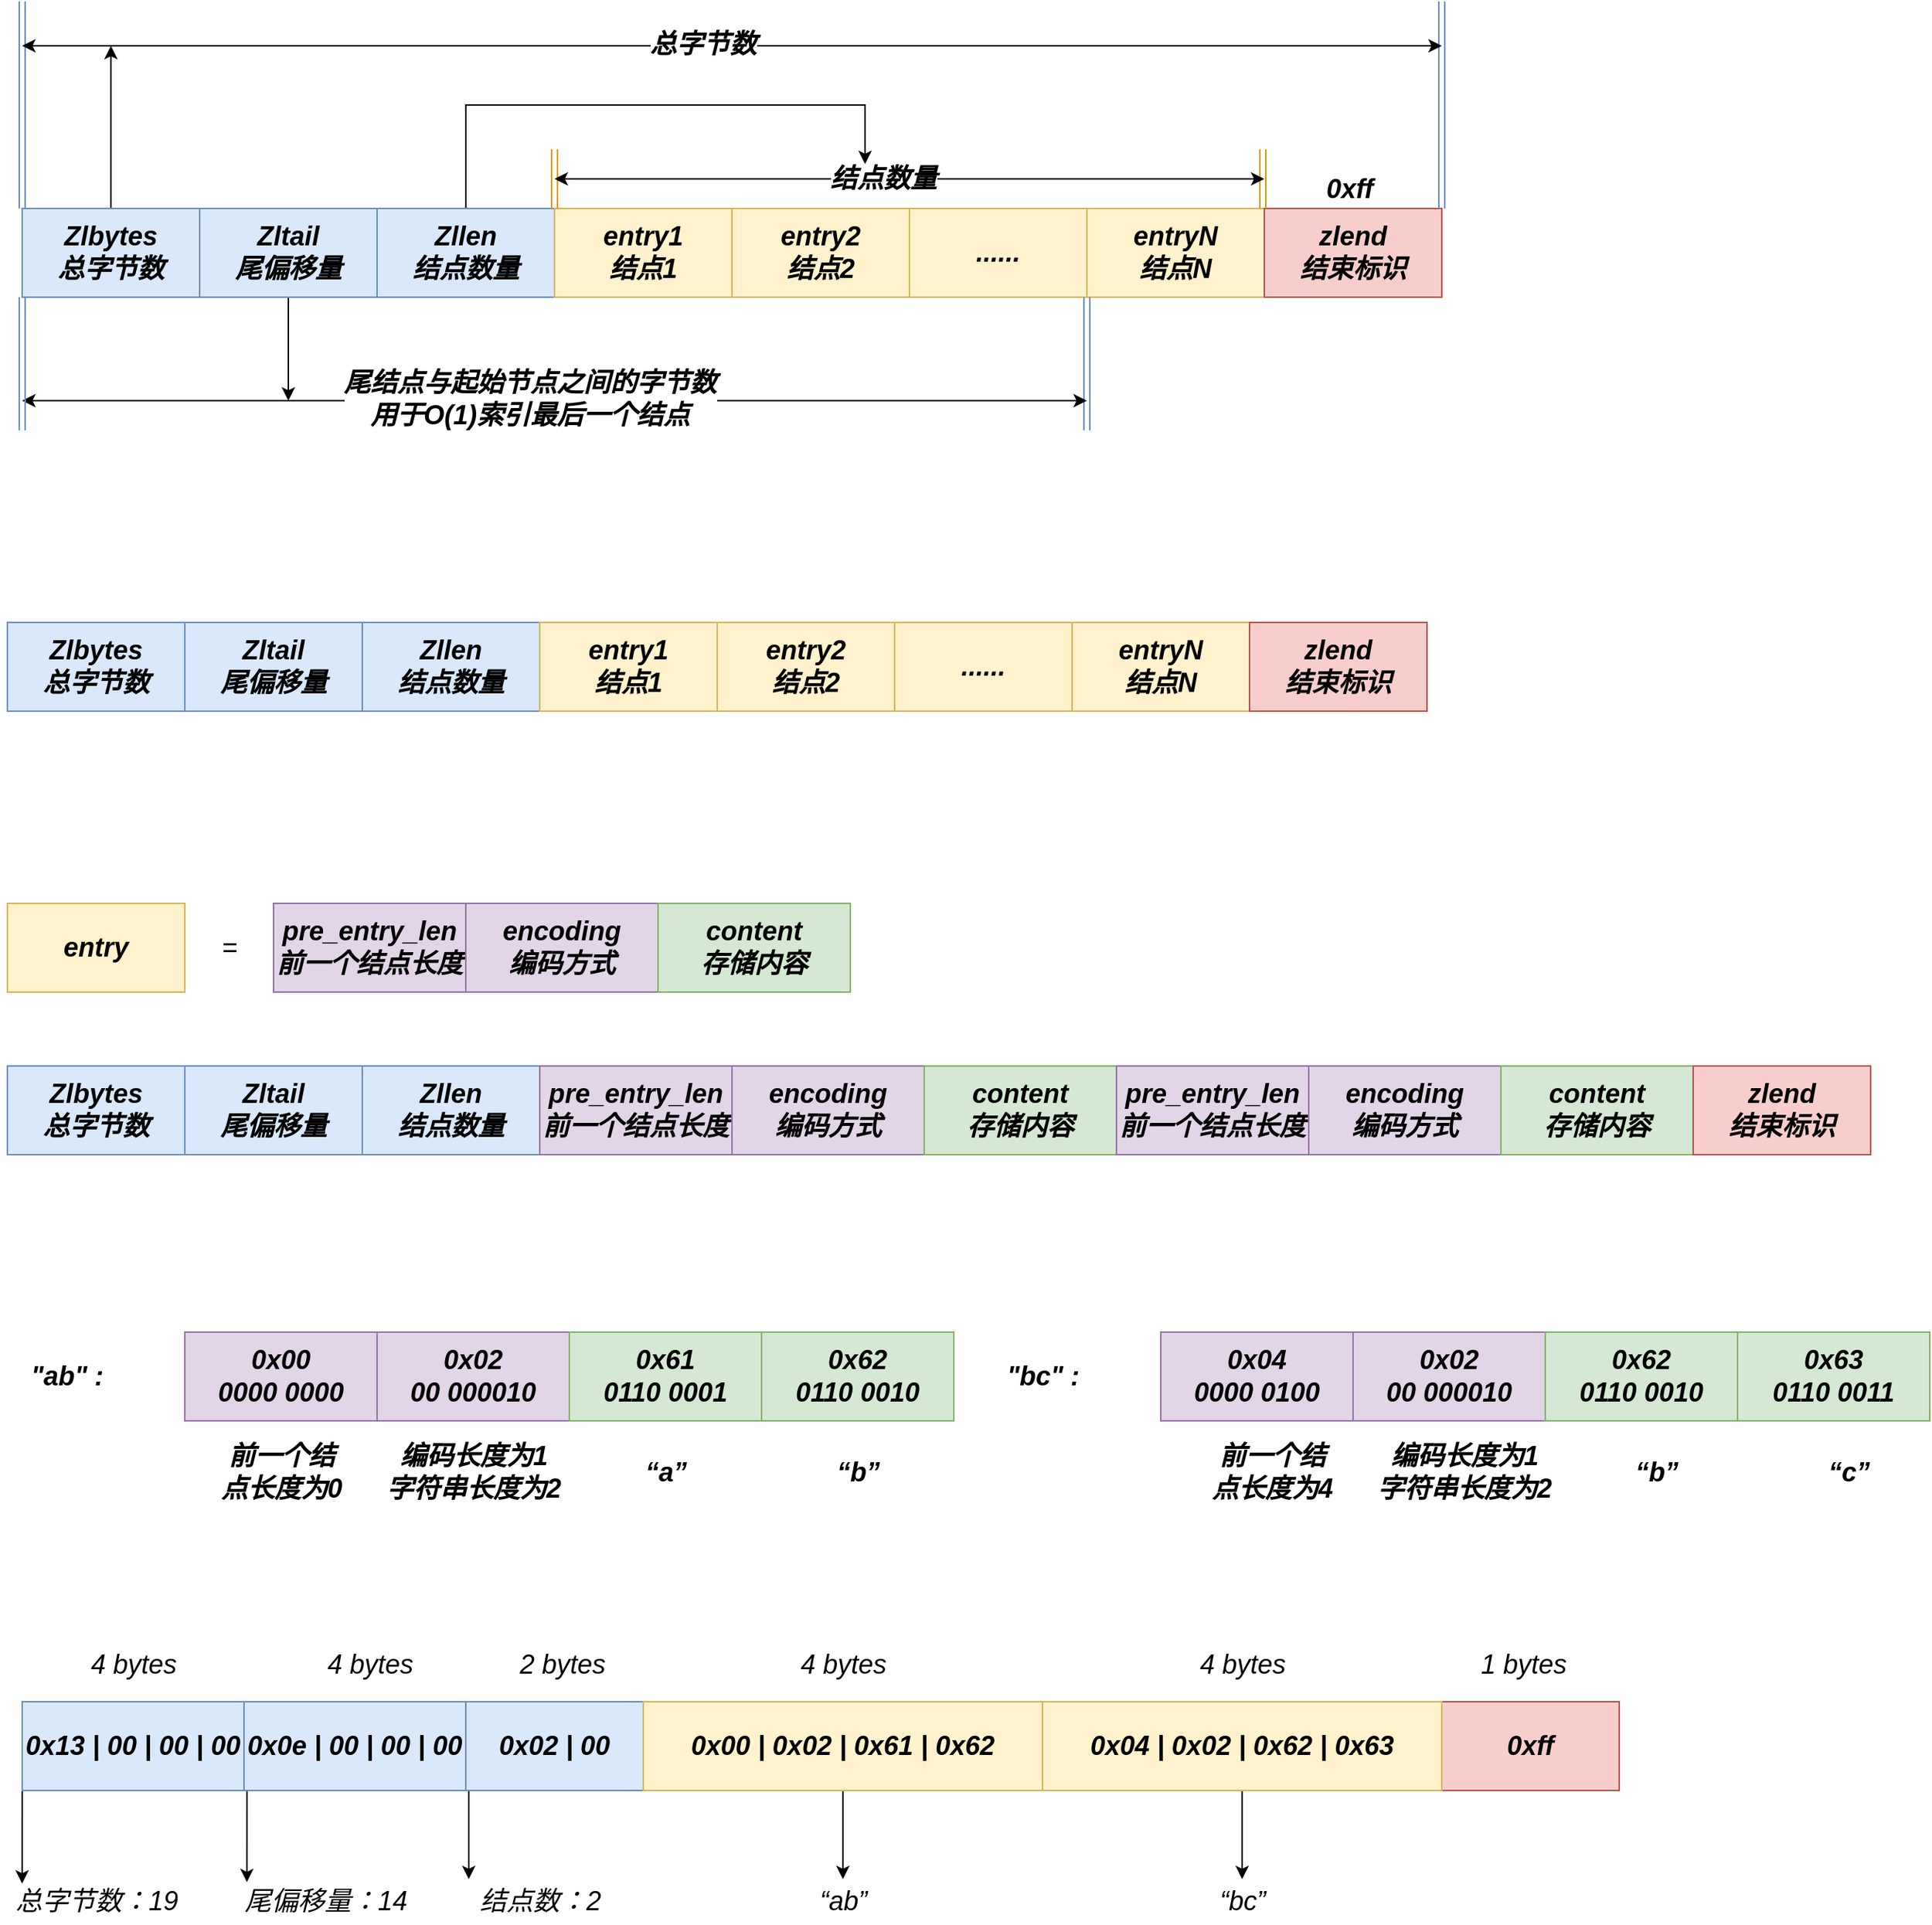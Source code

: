 <mxfile version="20.0.1" type="github">
  <diagram id="veXu0EyfwMcHBt0nUoMI" name="Page-1">
    <mxGraphModel dx="1422" dy="839" grid="1" gridSize="10" guides="1" tooltips="1" connect="1" arrows="1" fold="1" page="1" pageScale="1" pageWidth="2339" pageHeight="3300" math="0" shadow="0">
      <root>
        <mxCell id="0" />
        <mxCell id="1" parent="0" />
        <mxCell id="dEzR0BeDHIfb-6gH03Ru-17" style="edgeStyle=orthogonalEdgeStyle;rounded=0;orthogonalLoop=1;jettySize=auto;html=1;fontSize=18;" edge="1" parent="1" source="dEzR0BeDHIfb-6gH03Ru-1">
          <mxGeometry relative="1" as="geometry">
            <mxPoint x="310" y="470" as="targetPoint" />
          </mxGeometry>
        </mxCell>
        <mxCell id="dEzR0BeDHIfb-6gH03Ru-1" value="&lt;b&gt;&lt;i&gt;&lt;font style=&quot;font-size: 18px;&quot;&gt;Zlbytes&lt;br&gt;总字节数&lt;br&gt;&lt;/font&gt;&lt;/i&gt;&lt;/b&gt;" style="rounded=0;whiteSpace=wrap;html=1;fillColor=#dae8fc;strokeColor=#6c8ebf;" vertex="1" parent="1">
          <mxGeometry x="250" y="580" width="120" height="60" as="geometry" />
        </mxCell>
        <mxCell id="dEzR0BeDHIfb-6gH03Ru-16" style="edgeStyle=orthogonalEdgeStyle;rounded=0;orthogonalLoop=1;jettySize=auto;html=1;fontSize=18;" edge="1" parent="1" source="dEzR0BeDHIfb-6gH03Ru-2">
          <mxGeometry relative="1" as="geometry">
            <mxPoint x="430" y="710" as="targetPoint" />
          </mxGeometry>
        </mxCell>
        <mxCell id="dEzR0BeDHIfb-6gH03Ru-2" value="&lt;b&gt;&lt;i&gt;&lt;font style=&quot;font-size: 18px;&quot;&gt;Zltail&lt;br&gt;尾偏移量&lt;br&gt;&lt;/font&gt;&lt;/i&gt;&lt;/b&gt;" style="rounded=0;whiteSpace=wrap;html=1;fillColor=#dae8fc;strokeColor=#6c8ebf;" vertex="1" parent="1">
          <mxGeometry x="370" y="580" width="120" height="60" as="geometry" />
        </mxCell>
        <mxCell id="dEzR0BeDHIfb-6gH03Ru-25" style="edgeStyle=orthogonalEdgeStyle;rounded=0;orthogonalLoop=1;jettySize=auto;html=1;fontSize=18;" edge="1" parent="1" source="dEzR0BeDHIfb-6gH03Ru-3">
          <mxGeometry relative="1" as="geometry">
            <mxPoint x="820.0" y="550" as="targetPoint" />
            <Array as="points">
              <mxPoint x="550" y="510" />
              <mxPoint x="820" y="510" />
            </Array>
          </mxGeometry>
        </mxCell>
        <mxCell id="dEzR0BeDHIfb-6gH03Ru-3" value="&lt;b&gt;&lt;i&gt;&lt;font style=&quot;font-size: 18px;&quot;&gt;Zllen&lt;br&gt;结点数量&lt;br&gt;&lt;/font&gt;&lt;/i&gt;&lt;/b&gt;" style="rounded=0;whiteSpace=wrap;html=1;fillColor=#dae8fc;strokeColor=#6c8ebf;" vertex="1" parent="1">
          <mxGeometry x="490" y="580" width="120" height="60" as="geometry" />
        </mxCell>
        <mxCell id="dEzR0BeDHIfb-6gH03Ru-4" value="&lt;b&gt;&lt;i&gt;entry1&lt;br&gt;结点1&lt;br&gt;&lt;/i&gt;&lt;/b&gt;" style="rounded=0;whiteSpace=wrap;html=1;fontSize=18;fillColor=#fff2cc;strokeColor=#d6b656;" vertex="1" parent="1">
          <mxGeometry x="610" y="580" width="120" height="60" as="geometry" />
        </mxCell>
        <mxCell id="dEzR0BeDHIfb-6gH03Ru-5" value="&lt;b&gt;&lt;i&gt;entry2&lt;br&gt;结点2&lt;br&gt;&lt;/i&gt;&lt;/b&gt;" style="rounded=0;whiteSpace=wrap;html=1;fontSize=18;fillColor=#fff2cc;strokeColor=#d6b656;" vertex="1" parent="1">
          <mxGeometry x="730" y="580" width="120" height="60" as="geometry" />
        </mxCell>
        <mxCell id="dEzR0BeDHIfb-6gH03Ru-6" value="&lt;b&gt;&lt;i&gt;......&lt;br&gt;&lt;/i&gt;&lt;/b&gt;" style="rounded=0;whiteSpace=wrap;html=1;fontSize=18;fillColor=#fff2cc;strokeColor=#d6b656;" vertex="1" parent="1">
          <mxGeometry x="850" y="580" width="120" height="60" as="geometry" />
        </mxCell>
        <mxCell id="dEzR0BeDHIfb-6gH03Ru-7" value="&lt;b&gt;&lt;i&gt;entryN&lt;br&gt;结点N&lt;br&gt;&lt;/i&gt;&lt;/b&gt;" style="rounded=0;whiteSpace=wrap;html=1;fontSize=18;fillColor=#fff2cc;strokeColor=#d6b656;" vertex="1" parent="1">
          <mxGeometry x="970" y="580" width="120" height="60" as="geometry" />
        </mxCell>
        <mxCell id="dEzR0BeDHIfb-6gH03Ru-8" value="&lt;b&gt;&lt;i&gt;zlend&lt;br&gt;结束标识&lt;/i&gt;&lt;/b&gt;&lt;b&gt;&lt;i&gt;&lt;br&gt;&lt;/i&gt;&lt;/b&gt;" style="rounded=0;whiteSpace=wrap;html=1;fontSize=18;fillColor=#f8cecc;strokeColor=#b85450;" vertex="1" parent="1">
          <mxGeometry x="1090" y="580" width="120" height="60" as="geometry" />
        </mxCell>
        <mxCell id="dEzR0BeDHIfb-6gH03Ru-9" value="" style="shape=link;html=1;rounded=0;fontSize=18;fillColor=#dae8fc;strokeColor=#6c8ebf;" edge="1" parent="1">
          <mxGeometry width="100" relative="1" as="geometry">
            <mxPoint x="250" y="440" as="sourcePoint" />
            <mxPoint x="250" y="580" as="targetPoint" />
          </mxGeometry>
        </mxCell>
        <mxCell id="dEzR0BeDHIfb-6gH03Ru-10" value="" style="shape=link;html=1;rounded=0;fontSize=18;fillColor=#dae8fc;strokeColor=#6c8ebf;" edge="1" parent="1">
          <mxGeometry width="100" relative="1" as="geometry">
            <mxPoint x="1210" y="440" as="sourcePoint" />
            <mxPoint x="1210" y="580" as="targetPoint" />
          </mxGeometry>
        </mxCell>
        <mxCell id="dEzR0BeDHIfb-6gH03Ru-11" value="" style="endArrow=classic;startArrow=classic;html=1;rounded=0;fontSize=18;" edge="1" parent="1">
          <mxGeometry width="50" height="50" relative="1" as="geometry">
            <mxPoint x="250" y="470" as="sourcePoint" />
            <mxPoint x="1210" y="470" as="targetPoint" />
          </mxGeometry>
        </mxCell>
        <mxCell id="dEzR0BeDHIfb-6gH03Ru-12" value="&lt;b&gt;&lt;i&gt;总字节数&lt;/i&gt;&lt;/b&gt;" style="edgeLabel;html=1;align=center;verticalAlign=middle;resizable=0;points=[];fontSize=18;" vertex="1" connectable="0" parent="dEzR0BeDHIfb-6gH03Ru-11">
          <mxGeometry x="-0.021" y="-6" relative="1" as="geometry">
            <mxPoint x="-10" y="-7" as="offset" />
          </mxGeometry>
        </mxCell>
        <mxCell id="dEzR0BeDHIfb-6gH03Ru-13" value="" style="shape=link;html=1;rounded=0;fontSize=18;fillColor=#dae8fc;strokeColor=#6c8ebf;" edge="1" parent="1">
          <mxGeometry width="100" relative="1" as="geometry">
            <mxPoint x="970" y="640" as="sourcePoint" />
            <mxPoint x="970" y="730" as="targetPoint" />
          </mxGeometry>
        </mxCell>
        <mxCell id="dEzR0BeDHIfb-6gH03Ru-14" value="" style="endArrow=classic;startArrow=classic;html=1;rounded=0;fontSize=18;" edge="1" parent="1">
          <mxGeometry width="50" height="50" relative="1" as="geometry">
            <mxPoint x="250" y="710" as="sourcePoint" />
            <mxPoint x="970" y="710" as="targetPoint" />
          </mxGeometry>
        </mxCell>
        <mxCell id="dEzR0BeDHIfb-6gH03Ru-15" value="&lt;b&gt;&lt;i&gt;尾结点与起始节点之间的字节数&lt;br&gt;用于O(1)索引最后一个结点&lt;br&gt;&lt;/i&gt;&lt;/b&gt;" style="edgeLabel;html=1;align=center;verticalAlign=middle;resizable=0;points=[];fontSize=18;" vertex="1" connectable="0" parent="dEzR0BeDHIfb-6gH03Ru-14">
          <mxGeometry x="-0.021" y="-6" relative="1" as="geometry">
            <mxPoint x="-10" y="-7" as="offset" />
          </mxGeometry>
        </mxCell>
        <mxCell id="dEzR0BeDHIfb-6gH03Ru-19" value="" style="shape=link;html=1;rounded=0;fontSize=18;fillColor=#ffe6cc;strokeColor=#d79b00;" edge="1" parent="1">
          <mxGeometry width="100" relative="1" as="geometry">
            <mxPoint x="610" y="540" as="sourcePoint" />
            <mxPoint x="610" y="580" as="targetPoint" />
          </mxGeometry>
        </mxCell>
        <mxCell id="dEzR0BeDHIfb-6gH03Ru-20" value="" style="shape=link;html=1;rounded=0;fontSize=18;fillColor=#ffe6cc;strokeColor=#d79b00;" edge="1" parent="1">
          <mxGeometry width="100" relative="1" as="geometry">
            <mxPoint x="1089" y="540" as="sourcePoint" />
            <mxPoint x="1089" y="580" as="targetPoint" />
          </mxGeometry>
        </mxCell>
        <mxCell id="dEzR0BeDHIfb-6gH03Ru-21" value="" style="endArrow=classic;startArrow=classic;html=1;rounded=0;fontSize=18;" edge="1" parent="1">
          <mxGeometry width="50" height="50" relative="1" as="geometry">
            <mxPoint x="610" y="560" as="sourcePoint" />
            <mxPoint x="1090" y="560" as="targetPoint" />
            <Array as="points">
              <mxPoint x="860" y="560" />
            </Array>
          </mxGeometry>
        </mxCell>
        <mxCell id="dEzR0BeDHIfb-6gH03Ru-24" value="&lt;b&gt;&lt;i&gt;结点数量&lt;/i&gt;&lt;/b&gt;" style="edgeLabel;html=1;align=center;verticalAlign=middle;resizable=0;points=[];fontSize=18;" vertex="1" connectable="0" parent="dEzR0BeDHIfb-6gH03Ru-21">
          <mxGeometry x="-0.077" relative="1" as="geometry">
            <mxPoint as="offset" />
          </mxGeometry>
        </mxCell>
        <mxCell id="dEzR0BeDHIfb-6gH03Ru-26" value="&lt;div style=&quot;text-align: center;&quot;&gt;&lt;span style=&quot;background-color: initial;&quot;&gt;&lt;b&gt;&lt;i&gt;0xff&lt;/i&gt;&lt;/b&gt;&lt;/span&gt;&lt;/div&gt;" style="text;whiteSpace=wrap;html=1;fontSize=18;" vertex="1" parent="1">
          <mxGeometry x="1130" y="550" width="40" height="30" as="geometry" />
        </mxCell>
        <mxCell id="dEzR0BeDHIfb-6gH03Ru-27" value="" style="shape=link;html=1;rounded=0;fontSize=18;fillColor=#dae8fc;strokeColor=#6c8ebf;" edge="1" parent="1">
          <mxGeometry width="100" relative="1" as="geometry">
            <mxPoint x="250" y="640" as="sourcePoint" />
            <mxPoint x="250" y="730" as="targetPoint" />
          </mxGeometry>
        </mxCell>
        <mxCell id="dEzR0BeDHIfb-6gH03Ru-28" value="&lt;b&gt;&lt;i&gt;&lt;font style=&quot;font-size: 18px;&quot;&gt;Zlbytes&lt;br&gt;总字节数&lt;br&gt;&lt;/font&gt;&lt;/i&gt;&lt;/b&gt;" style="rounded=0;whiteSpace=wrap;html=1;fillColor=#dae8fc;strokeColor=#6c8ebf;" vertex="1" parent="1">
          <mxGeometry x="240" y="860" width="120" height="60" as="geometry" />
        </mxCell>
        <mxCell id="dEzR0BeDHIfb-6gH03Ru-29" value="&lt;b&gt;&lt;i&gt;&lt;font style=&quot;font-size: 18px;&quot;&gt;Zltail&lt;br&gt;尾偏移量&lt;br&gt;&lt;/font&gt;&lt;/i&gt;&lt;/b&gt;" style="rounded=0;whiteSpace=wrap;html=1;fillColor=#dae8fc;strokeColor=#6c8ebf;" vertex="1" parent="1">
          <mxGeometry x="360" y="860" width="120" height="60" as="geometry" />
        </mxCell>
        <mxCell id="dEzR0BeDHIfb-6gH03Ru-30" value="&lt;b&gt;&lt;i&gt;&lt;font style=&quot;font-size: 18px;&quot;&gt;Zllen&lt;br&gt;结点数量&lt;br&gt;&lt;/font&gt;&lt;/i&gt;&lt;/b&gt;" style="rounded=0;whiteSpace=wrap;html=1;fillColor=#dae8fc;strokeColor=#6c8ebf;" vertex="1" parent="1">
          <mxGeometry x="480" y="860" width="120" height="60" as="geometry" />
        </mxCell>
        <mxCell id="dEzR0BeDHIfb-6gH03Ru-31" value="&lt;b&gt;&lt;i&gt;entry1&lt;br&gt;结点1&lt;br&gt;&lt;/i&gt;&lt;/b&gt;" style="rounded=0;whiteSpace=wrap;html=1;fontSize=18;fillColor=#fff2cc;strokeColor=#d6b656;" vertex="1" parent="1">
          <mxGeometry x="600" y="860" width="120" height="60" as="geometry" />
        </mxCell>
        <mxCell id="dEzR0BeDHIfb-6gH03Ru-32" value="&lt;b&gt;&lt;i&gt;entry2&lt;br&gt;结点2&lt;br&gt;&lt;/i&gt;&lt;/b&gt;" style="rounded=0;whiteSpace=wrap;html=1;fontSize=18;fillColor=#fff2cc;strokeColor=#d6b656;" vertex="1" parent="1">
          <mxGeometry x="720" y="860" width="120" height="60" as="geometry" />
        </mxCell>
        <mxCell id="dEzR0BeDHIfb-6gH03Ru-33" value="&lt;b&gt;&lt;i&gt;......&lt;br&gt;&lt;/i&gt;&lt;/b&gt;" style="rounded=0;whiteSpace=wrap;html=1;fontSize=18;fillColor=#fff2cc;strokeColor=#d6b656;" vertex="1" parent="1">
          <mxGeometry x="840" y="860" width="120" height="60" as="geometry" />
        </mxCell>
        <mxCell id="dEzR0BeDHIfb-6gH03Ru-34" value="&lt;b&gt;&lt;i&gt;entryN&lt;br&gt;结点N&lt;br&gt;&lt;/i&gt;&lt;/b&gt;" style="rounded=0;whiteSpace=wrap;html=1;fontSize=18;fillColor=#fff2cc;strokeColor=#d6b656;" vertex="1" parent="1">
          <mxGeometry x="960" y="860" width="120" height="60" as="geometry" />
        </mxCell>
        <mxCell id="dEzR0BeDHIfb-6gH03Ru-35" value="&lt;b&gt;&lt;i&gt;zlend&lt;br&gt;结束标识&lt;/i&gt;&lt;/b&gt;&lt;b&gt;&lt;i&gt;&lt;br&gt;&lt;/i&gt;&lt;/b&gt;" style="rounded=0;whiteSpace=wrap;html=1;fontSize=18;fillColor=#f8cecc;strokeColor=#b85450;" vertex="1" parent="1">
          <mxGeometry x="1080" y="860" width="120" height="60" as="geometry" />
        </mxCell>
        <mxCell id="dEzR0BeDHIfb-6gH03Ru-38" value="&lt;b&gt;&lt;i&gt;entry&lt;br&gt;&lt;/i&gt;&lt;/b&gt;" style="rounded=0;whiteSpace=wrap;html=1;fontSize=18;fillColor=#fff2cc;strokeColor=#d6b656;" vertex="1" parent="1">
          <mxGeometry x="240" y="1050" width="120" height="60" as="geometry" />
        </mxCell>
        <mxCell id="dEzR0BeDHIfb-6gH03Ru-39" value="=" style="text;html=1;align=center;verticalAlign=middle;resizable=0;points=[];autosize=1;strokeColor=none;fillColor=none;fontSize=18;" vertex="1" parent="1">
          <mxGeometry x="375" y="1065" width="30" height="30" as="geometry" />
        </mxCell>
        <mxCell id="dEzR0BeDHIfb-6gH03Ru-40" value="&lt;b&gt;&lt;i&gt;pre_entry_len&lt;br&gt;前一个结点长度&lt;br&gt;&lt;/i&gt;&lt;/b&gt;" style="rounded=0;whiteSpace=wrap;html=1;fontSize=18;fillColor=#e1d5e7;strokeColor=#9673a6;" vertex="1" parent="1">
          <mxGeometry x="420" y="1050" width="130" height="60" as="geometry" />
        </mxCell>
        <mxCell id="dEzR0BeDHIfb-6gH03Ru-41" value="&lt;b&gt;&lt;i&gt;encoding&lt;br&gt;编码方式&lt;br&gt;&lt;/i&gt;&lt;/b&gt;" style="rounded=0;whiteSpace=wrap;html=1;fontSize=18;fillColor=#e1d5e7;strokeColor=#9673a6;" vertex="1" parent="1">
          <mxGeometry x="550" y="1050" width="130" height="60" as="geometry" />
        </mxCell>
        <mxCell id="dEzR0BeDHIfb-6gH03Ru-42" value="&lt;b&gt;&lt;i&gt;content&lt;br&gt;存储内容&lt;br&gt;&lt;/i&gt;&lt;/b&gt;" style="rounded=0;whiteSpace=wrap;html=1;fontSize=18;fillColor=#d5e8d4;strokeColor=#82b366;" vertex="1" parent="1">
          <mxGeometry x="680" y="1050" width="130" height="60" as="geometry" />
        </mxCell>
        <mxCell id="dEzR0BeDHIfb-6gH03Ru-43" value="&lt;b&gt;&lt;i&gt;&lt;font style=&quot;font-size: 18px;&quot;&gt;Zlbytes&lt;br&gt;总字节数&lt;br&gt;&lt;/font&gt;&lt;/i&gt;&lt;/b&gt;" style="rounded=0;whiteSpace=wrap;html=1;fillColor=#dae8fc;strokeColor=#6c8ebf;" vertex="1" parent="1">
          <mxGeometry x="240" y="1160" width="120" height="60" as="geometry" />
        </mxCell>
        <mxCell id="dEzR0BeDHIfb-6gH03Ru-44" value="&lt;b&gt;&lt;i&gt;&lt;font style=&quot;font-size: 18px;&quot;&gt;Zltail&lt;br&gt;尾偏移量&lt;br&gt;&lt;/font&gt;&lt;/i&gt;&lt;/b&gt;" style="rounded=0;whiteSpace=wrap;html=1;fillColor=#dae8fc;strokeColor=#6c8ebf;" vertex="1" parent="1">
          <mxGeometry x="360" y="1160" width="120" height="60" as="geometry" />
        </mxCell>
        <mxCell id="dEzR0BeDHIfb-6gH03Ru-45" value="&lt;b&gt;&lt;i&gt;&lt;font style=&quot;font-size: 18px;&quot;&gt;Zllen&lt;br&gt;结点数量&lt;br&gt;&lt;/font&gt;&lt;/i&gt;&lt;/b&gt;" style="rounded=0;whiteSpace=wrap;html=1;fillColor=#dae8fc;strokeColor=#6c8ebf;" vertex="1" parent="1">
          <mxGeometry x="480" y="1160" width="120" height="60" as="geometry" />
        </mxCell>
        <mxCell id="dEzR0BeDHIfb-6gH03Ru-46" value="&lt;b&gt;&lt;i&gt;pre_entry_len&lt;br&gt;前一个结点长度&lt;br&gt;&lt;/i&gt;&lt;/b&gt;" style="rounded=0;whiteSpace=wrap;html=1;fontSize=18;fillColor=#e1d5e7;strokeColor=#9673a6;" vertex="1" parent="1">
          <mxGeometry x="600" y="1160" width="130" height="60" as="geometry" />
        </mxCell>
        <mxCell id="dEzR0BeDHIfb-6gH03Ru-47" value="&lt;b&gt;&lt;i&gt;encoding&lt;br&gt;编码方式&lt;br&gt;&lt;/i&gt;&lt;/b&gt;" style="rounded=0;whiteSpace=wrap;html=1;fontSize=18;fillColor=#e1d5e7;strokeColor=#9673a6;" vertex="1" parent="1">
          <mxGeometry x="730" y="1160" width="130" height="60" as="geometry" />
        </mxCell>
        <mxCell id="dEzR0BeDHIfb-6gH03Ru-48" value="&lt;b&gt;&lt;i&gt;content&lt;br&gt;存储内容&lt;br&gt;&lt;/i&gt;&lt;/b&gt;" style="rounded=0;whiteSpace=wrap;html=1;fontSize=18;fillColor=#d5e8d4;strokeColor=#82b366;" vertex="1" parent="1">
          <mxGeometry x="860" y="1160" width="130" height="60" as="geometry" />
        </mxCell>
        <mxCell id="dEzR0BeDHIfb-6gH03Ru-49" value="&lt;b&gt;&lt;i&gt;pre_entry_len&lt;br&gt;前一个结点长度&lt;br&gt;&lt;/i&gt;&lt;/b&gt;" style="rounded=0;whiteSpace=wrap;html=1;fontSize=18;fillColor=#e1d5e7;strokeColor=#9673a6;" vertex="1" parent="1">
          <mxGeometry x="990" y="1160" width="130" height="60" as="geometry" />
        </mxCell>
        <mxCell id="dEzR0BeDHIfb-6gH03Ru-50" value="&lt;b&gt;&lt;i&gt;encoding&lt;br&gt;编码方式&lt;br&gt;&lt;/i&gt;&lt;/b&gt;" style="rounded=0;whiteSpace=wrap;html=1;fontSize=18;fillColor=#e1d5e7;strokeColor=#9673a6;" vertex="1" parent="1">
          <mxGeometry x="1120" y="1160" width="130" height="60" as="geometry" />
        </mxCell>
        <mxCell id="dEzR0BeDHIfb-6gH03Ru-51" value="&lt;b&gt;&lt;i&gt;content&lt;br&gt;存储内容&lt;br&gt;&lt;/i&gt;&lt;/b&gt;" style="rounded=0;whiteSpace=wrap;html=1;fontSize=18;fillColor=#d5e8d4;strokeColor=#82b366;" vertex="1" parent="1">
          <mxGeometry x="1250" y="1160" width="130" height="60" as="geometry" />
        </mxCell>
        <mxCell id="dEzR0BeDHIfb-6gH03Ru-52" value="&lt;b&gt;&lt;i&gt;zlend&lt;br&gt;结束标识&lt;/i&gt;&lt;/b&gt;&lt;b&gt;&lt;i&gt;&lt;br&gt;&lt;/i&gt;&lt;/b&gt;" style="rounded=0;whiteSpace=wrap;html=1;fontSize=18;fillColor=#f8cecc;strokeColor=#b85450;" vertex="1" parent="1">
          <mxGeometry x="1380" y="1160" width="120" height="60" as="geometry" />
        </mxCell>
        <mxCell id="dEzR0BeDHIfb-6gH03Ru-53" value="&lt;b&gt;&lt;i&gt;0x00&lt;br&gt;0000 0000&lt;br&gt;&lt;/i&gt;&lt;/b&gt;" style="rounded=0;whiteSpace=wrap;html=1;fontSize=18;fillColor=#e1d5e7;strokeColor=#9673a6;" vertex="1" parent="1">
          <mxGeometry x="360" y="1340" width="130" height="60" as="geometry" />
        </mxCell>
        <mxCell id="dEzR0BeDHIfb-6gH03Ru-54" value="&lt;b&gt;&lt;i&gt;0x02&lt;br&gt;00 000010&lt;br&gt;&lt;/i&gt;&lt;/b&gt;" style="rounded=0;whiteSpace=wrap;html=1;fontSize=18;fillColor=#e1d5e7;strokeColor=#9673a6;" vertex="1" parent="1">
          <mxGeometry x="490" y="1340" width="130" height="60" as="geometry" />
        </mxCell>
        <mxCell id="dEzR0BeDHIfb-6gH03Ru-55" value="&lt;b&gt;&lt;i&gt;0x61&lt;br&gt;0110 0001&lt;br&gt;&lt;/i&gt;&lt;/b&gt;" style="rounded=0;whiteSpace=wrap;html=1;fontSize=18;fillColor=#d5e8d4;strokeColor=#82b366;" vertex="1" parent="1">
          <mxGeometry x="620" y="1340" width="130" height="60" as="geometry" />
        </mxCell>
        <mxCell id="dEzR0BeDHIfb-6gH03Ru-56" value="&lt;b&gt;&lt;i&gt;0x62&lt;br&gt;0110 0010&lt;br&gt;&lt;/i&gt;&lt;/b&gt;" style="rounded=0;whiteSpace=wrap;html=1;fontSize=18;fillColor=#d5e8d4;strokeColor=#82b366;" vertex="1" parent="1">
          <mxGeometry x="750" y="1340" width="130" height="60" as="geometry" />
        </mxCell>
        <mxCell id="dEzR0BeDHIfb-6gH03Ru-57" value="&lt;b&gt;&lt;i&gt;0x04&lt;br&gt;0000 0100&lt;br&gt;&lt;/i&gt;&lt;/b&gt;" style="rounded=0;whiteSpace=wrap;html=1;fontSize=18;fillColor=#e1d5e7;strokeColor=#9673a6;" vertex="1" parent="1">
          <mxGeometry x="1020" y="1340" width="130" height="60" as="geometry" />
        </mxCell>
        <mxCell id="dEzR0BeDHIfb-6gH03Ru-58" value="&lt;b&gt;&lt;i&gt;0x02&lt;br&gt;00 000010&lt;br&gt;&lt;/i&gt;&lt;/b&gt;" style="rounded=0;whiteSpace=wrap;html=1;fontSize=18;fillColor=#e1d5e7;strokeColor=#9673a6;" vertex="1" parent="1">
          <mxGeometry x="1150" y="1340" width="130" height="60" as="geometry" />
        </mxCell>
        <mxCell id="dEzR0BeDHIfb-6gH03Ru-59" value="&lt;b&gt;&lt;i&gt;0x62&lt;br&gt;0110 0010&lt;br&gt;&lt;/i&gt;&lt;/b&gt;" style="rounded=0;whiteSpace=wrap;html=1;fontSize=18;fillColor=#d5e8d4;strokeColor=#82b366;" vertex="1" parent="1">
          <mxGeometry x="1280" y="1340" width="130" height="60" as="geometry" />
        </mxCell>
        <mxCell id="dEzR0BeDHIfb-6gH03Ru-60" value="&lt;b&gt;&lt;i&gt;0x63&lt;br&gt;0110 0011&lt;br&gt;&lt;/i&gt;&lt;/b&gt;" style="rounded=0;whiteSpace=wrap;html=1;fontSize=18;fillColor=#d5e8d4;strokeColor=#82b366;" vertex="1" parent="1">
          <mxGeometry x="1410" y="1340" width="130" height="60" as="geometry" />
        </mxCell>
        <mxCell id="dEzR0BeDHIfb-6gH03Ru-61" value="&lt;b&gt;&lt;i&gt;&quot;ab&quot; :&lt;/i&gt;&lt;/b&gt;" style="text;html=1;align=center;verticalAlign=middle;resizable=0;points=[];autosize=1;strokeColor=none;fillColor=none;fontSize=18;" vertex="1" parent="1">
          <mxGeometry x="250" y="1355" width="60" height="30" as="geometry" />
        </mxCell>
        <mxCell id="dEzR0BeDHIfb-6gH03Ru-62" value="&lt;b&gt;&lt;i&gt;&quot;bc&quot; :&lt;/i&gt;&lt;/b&gt;" style="text;html=1;align=center;verticalAlign=middle;resizable=0;points=[];autosize=1;strokeColor=none;fillColor=none;fontSize=18;" vertex="1" parent="1">
          <mxGeometry x="910" y="1355" width="60" height="30" as="geometry" />
        </mxCell>
        <mxCell id="dEzR0BeDHIfb-6gH03Ru-92" style="edgeStyle=orthogonalEdgeStyle;rounded=0;orthogonalLoop=1;jettySize=auto;html=1;entryX=0.115;entryY=0.1;entryDx=0;entryDy=0;entryPerimeter=0;fontSize=18;" edge="1" parent="1" source="dEzR0BeDHIfb-6gH03Ru-63" target="dEzR0BeDHIfb-6gH03Ru-91">
          <mxGeometry relative="1" as="geometry">
            <Array as="points">
              <mxPoint x="280" y="1640" />
              <mxPoint x="280" y="1640" />
            </Array>
          </mxGeometry>
        </mxCell>
        <mxCell id="dEzR0BeDHIfb-6gH03Ru-63" value="&lt;b&gt;&lt;i&gt;&lt;font style=&quot;font-size: 18px;&quot;&gt;0x13 | 00 | 00 | 00&lt;br&gt;&lt;/font&gt;&lt;/i&gt;&lt;/b&gt;" style="rounded=0;whiteSpace=wrap;html=1;fillColor=#dae8fc;strokeColor=#6c8ebf;" vertex="1" parent="1">
          <mxGeometry x="250" y="1590" width="150" height="60" as="geometry" />
        </mxCell>
        <mxCell id="dEzR0BeDHIfb-6gH03Ru-94" style="edgeStyle=orthogonalEdgeStyle;rounded=0;orthogonalLoop=1;jettySize=auto;html=1;entryX=0.092;entryY=0.067;entryDx=0;entryDy=0;entryPerimeter=0;fontSize=18;" edge="1" parent="1" source="dEzR0BeDHIfb-6gH03Ru-64" target="dEzR0BeDHIfb-6gH03Ru-93">
          <mxGeometry relative="1" as="geometry">
            <Array as="points">
              <mxPoint x="402" y="1660" />
              <mxPoint x="402" y="1660" />
            </Array>
          </mxGeometry>
        </mxCell>
        <mxCell id="dEzR0BeDHIfb-6gH03Ru-64" value="&lt;b&gt;&lt;i&gt;&lt;font style=&quot;font-size: 18px;&quot;&gt;0x0e | 00 | 00 | 00&lt;br&gt;&lt;/font&gt;&lt;/i&gt;&lt;/b&gt;" style="rounded=0;whiteSpace=wrap;html=1;fillColor=#dae8fc;strokeColor=#6c8ebf;" vertex="1" parent="1">
          <mxGeometry x="400" y="1590" width="150" height="60" as="geometry" />
        </mxCell>
        <mxCell id="dEzR0BeDHIfb-6gH03Ru-96" style="edgeStyle=orthogonalEdgeStyle;rounded=0;orthogonalLoop=1;jettySize=auto;html=1;entryX=0.02;entryY=0;entryDx=0;entryDy=0;entryPerimeter=0;fontSize=18;" edge="1" parent="1" source="dEzR0BeDHIfb-6gH03Ru-65" target="dEzR0BeDHIfb-6gH03Ru-95">
          <mxGeometry relative="1" as="geometry">
            <Array as="points">
              <mxPoint x="552" y="1670" />
              <mxPoint x="552" y="1670" />
            </Array>
          </mxGeometry>
        </mxCell>
        <mxCell id="dEzR0BeDHIfb-6gH03Ru-65" value="&lt;b&gt;&lt;i&gt;&lt;font style=&quot;font-size: 18px;&quot;&gt;0x02 | 00&lt;br&gt;&lt;/font&gt;&lt;/i&gt;&lt;/b&gt;" style="rounded=0;whiteSpace=wrap;html=1;fillColor=#dae8fc;strokeColor=#6c8ebf;" vertex="1" parent="1">
          <mxGeometry x="550" y="1590" width="120" height="60" as="geometry" />
        </mxCell>
        <mxCell id="dEzR0BeDHIfb-6gH03Ru-72" value="&lt;b&gt;&lt;i&gt;0xff&lt;br&gt;&lt;/i&gt;&lt;/b&gt;" style="rounded=0;whiteSpace=wrap;html=1;fontSize=18;fillColor=#f8cecc;strokeColor=#b85450;" vertex="1" parent="1">
          <mxGeometry x="1210" y="1590" width="120" height="60" as="geometry" />
        </mxCell>
        <mxCell id="dEzR0BeDHIfb-6gH03Ru-73" value="&lt;i&gt;&lt;b&gt;前一个结&lt;br&gt;点长度为0&lt;/b&gt;&lt;/i&gt;" style="text;html=1;align=center;verticalAlign=middle;resizable=0;points=[];autosize=1;strokeColor=none;fillColor=none;fontSize=18;" vertex="1" parent="1">
          <mxGeometry x="375" y="1410" width="100" height="50" as="geometry" />
        </mxCell>
        <mxCell id="dEzR0BeDHIfb-6gH03Ru-74" value="&lt;i&gt;&lt;b&gt;编码长度为1&lt;br&gt;字符串长度为2&lt;/b&gt;&lt;/i&gt;" style="text;html=1;align=center;verticalAlign=middle;resizable=0;points=[];autosize=1;strokeColor=none;fillColor=none;fontSize=18;" vertex="1" parent="1">
          <mxGeometry x="490" y="1410" width="130" height="50" as="geometry" />
        </mxCell>
        <mxCell id="dEzR0BeDHIfb-6gH03Ru-75" value="&lt;b&gt;&lt;i&gt;“a”&lt;/i&gt;&lt;/b&gt;" style="text;html=1;align=center;verticalAlign=middle;resizable=0;points=[];autosize=1;strokeColor=none;fillColor=none;fontSize=18;" vertex="1" parent="1">
          <mxGeometry x="665" y="1420" width="40" height="30" as="geometry" />
        </mxCell>
        <mxCell id="dEzR0BeDHIfb-6gH03Ru-76" value="&lt;b&gt;&lt;i&gt;“b”&lt;/i&gt;&lt;/b&gt;" style="text;html=1;align=center;verticalAlign=middle;resizable=0;points=[];autosize=1;strokeColor=none;fillColor=none;fontSize=18;" vertex="1" parent="1">
          <mxGeometry x="795" y="1420" width="40" height="30" as="geometry" />
        </mxCell>
        <mxCell id="dEzR0BeDHIfb-6gH03Ru-77" value="&lt;i&gt;&lt;b&gt;前一个结&lt;br&gt;点长度为4&lt;/b&gt;&lt;/i&gt;" style="text;html=1;align=center;verticalAlign=middle;resizable=0;points=[];autosize=1;strokeColor=none;fillColor=none;fontSize=18;" vertex="1" parent="1">
          <mxGeometry x="1045" y="1410" width="100" height="50" as="geometry" />
        </mxCell>
        <mxCell id="dEzR0BeDHIfb-6gH03Ru-78" value="&lt;i&gt;&lt;b&gt;编码长度为1&lt;br&gt;字符串长度为2&lt;/b&gt;&lt;/i&gt;" style="text;html=1;align=center;verticalAlign=middle;resizable=0;points=[];autosize=1;strokeColor=none;fillColor=none;fontSize=18;" vertex="1" parent="1">
          <mxGeometry x="1160" y="1410" width="130" height="50" as="geometry" />
        </mxCell>
        <mxCell id="dEzR0BeDHIfb-6gH03Ru-79" value="&lt;b&gt;&lt;i&gt;“b”&lt;/i&gt;&lt;/b&gt;" style="text;html=1;align=center;verticalAlign=middle;resizable=0;points=[];autosize=1;strokeColor=none;fillColor=none;fontSize=18;" vertex="1" parent="1">
          <mxGeometry x="1335" y="1420" width="40" height="30" as="geometry" />
        </mxCell>
        <mxCell id="dEzR0BeDHIfb-6gH03Ru-80" value="&lt;b&gt;&lt;i&gt;“c”&lt;/i&gt;&lt;/b&gt;" style="text;html=1;align=center;verticalAlign=middle;resizable=0;points=[];autosize=1;strokeColor=none;fillColor=none;fontSize=18;" vertex="1" parent="1">
          <mxGeometry x="1465" y="1420" width="40" height="30" as="geometry" />
        </mxCell>
        <mxCell id="dEzR0BeDHIfb-6gH03Ru-81" value="&lt;i style=&quot;&quot;&gt;4 bytes&lt;/i&gt;" style="text;html=1;align=center;verticalAlign=middle;resizable=0;points=[];autosize=1;strokeColor=none;fillColor=none;fontSize=18;" vertex="1" parent="1">
          <mxGeometry x="290" y="1550" width="70" height="30" as="geometry" />
        </mxCell>
        <mxCell id="dEzR0BeDHIfb-6gH03Ru-82" value="&lt;i style=&quot;&quot;&gt;4 bytes&lt;/i&gt;" style="text;html=1;align=center;verticalAlign=middle;resizable=0;points=[];autosize=1;strokeColor=none;fillColor=none;fontSize=18;" vertex="1" parent="1">
          <mxGeometry x="450" y="1550" width="70" height="30" as="geometry" />
        </mxCell>
        <mxCell id="dEzR0BeDHIfb-6gH03Ru-83" value="&lt;i style=&quot;&quot;&gt;2 bytes&lt;/i&gt;" style="text;html=1;align=center;verticalAlign=middle;resizable=0;points=[];autosize=1;strokeColor=none;fillColor=none;fontSize=18;" vertex="1" parent="1">
          <mxGeometry x="580" y="1550" width="70" height="30" as="geometry" />
        </mxCell>
        <mxCell id="dEzR0BeDHIfb-6gH03Ru-84" value="&lt;i style=&quot;&quot;&gt;1 bytes&lt;/i&gt;" style="text;html=1;align=center;verticalAlign=middle;resizable=0;points=[];autosize=1;strokeColor=none;fillColor=none;fontSize=18;" vertex="1" parent="1">
          <mxGeometry x="1230" y="1550" width="70" height="30" as="geometry" />
        </mxCell>
        <mxCell id="dEzR0BeDHIfb-6gH03Ru-99" style="edgeStyle=orthogonalEdgeStyle;rounded=0;orthogonalLoop=1;jettySize=auto;html=1;fontSize=18;" edge="1" parent="1" source="dEzR0BeDHIfb-6gH03Ru-85" target="dEzR0BeDHIfb-6gH03Ru-97">
          <mxGeometry relative="1" as="geometry" />
        </mxCell>
        <mxCell id="dEzR0BeDHIfb-6gH03Ru-85" value="&lt;b&gt;&lt;i&gt;0x00 | 0x02 | 0x61 | 0x62&lt;br&gt;&lt;/i&gt;&lt;/b&gt;" style="rounded=0;whiteSpace=wrap;html=1;fontSize=18;fillColor=#fff2cc;strokeColor=#d6b656;" vertex="1" parent="1">
          <mxGeometry x="670" y="1590" width="270" height="60" as="geometry" />
        </mxCell>
        <mxCell id="dEzR0BeDHIfb-6gH03Ru-100" style="edgeStyle=orthogonalEdgeStyle;rounded=0;orthogonalLoop=1;jettySize=auto;html=1;fontSize=18;" edge="1" parent="1" source="dEzR0BeDHIfb-6gH03Ru-86" target="dEzR0BeDHIfb-6gH03Ru-98">
          <mxGeometry relative="1" as="geometry" />
        </mxCell>
        <mxCell id="dEzR0BeDHIfb-6gH03Ru-86" value="&lt;b&gt;&lt;i&gt;0x04 | 0x02 | 0x62 | 0x63&lt;br&gt;&lt;/i&gt;&lt;/b&gt;" style="rounded=0;whiteSpace=wrap;html=1;fontSize=18;fillColor=#fff2cc;strokeColor=#d6b656;" vertex="1" parent="1">
          <mxGeometry x="940" y="1590" width="270" height="60" as="geometry" />
        </mxCell>
        <mxCell id="dEzR0BeDHIfb-6gH03Ru-87" value="&lt;i style=&quot;&quot;&gt;4 bytes&lt;/i&gt;" style="text;html=1;align=center;verticalAlign=middle;resizable=0;points=[];autosize=1;strokeColor=none;fillColor=none;fontSize=18;" vertex="1" parent="1">
          <mxGeometry x="770" y="1550" width="70" height="30" as="geometry" />
        </mxCell>
        <mxCell id="dEzR0BeDHIfb-6gH03Ru-88" value="&lt;i style=&quot;&quot;&gt;4 bytes&lt;/i&gt;" style="text;html=1;align=center;verticalAlign=middle;resizable=0;points=[];autosize=1;strokeColor=none;fillColor=none;fontSize=18;" vertex="1" parent="1">
          <mxGeometry x="1040" y="1550" width="70" height="30" as="geometry" />
        </mxCell>
        <mxCell id="dEzR0BeDHIfb-6gH03Ru-91" value="&lt;i&gt;总字节数：19&lt;/i&gt;" style="text;html=1;align=center;verticalAlign=middle;resizable=0;points=[];autosize=1;strokeColor=none;fillColor=none;fontSize=18;" vertex="1" parent="1">
          <mxGeometry x="235" y="1710" width="130" height="30" as="geometry" />
        </mxCell>
        <mxCell id="dEzR0BeDHIfb-6gH03Ru-93" value="&lt;i&gt;尾偏移量：14&lt;/i&gt;" style="text;html=1;align=center;verticalAlign=middle;resizable=0;points=[];autosize=1;strokeColor=none;fillColor=none;fontSize=18;" vertex="1" parent="1">
          <mxGeometry x="390" y="1710" width="130" height="30" as="geometry" />
        </mxCell>
        <mxCell id="dEzR0BeDHIfb-6gH03Ru-95" value="&lt;i&gt;结点数：2&lt;/i&gt;" style="text;html=1;align=center;verticalAlign=middle;resizable=0;points=[];autosize=1;strokeColor=none;fillColor=none;fontSize=18;" vertex="1" parent="1">
          <mxGeometry x="550" y="1710" width="100" height="30" as="geometry" />
        </mxCell>
        <mxCell id="dEzR0BeDHIfb-6gH03Ru-97" value="&lt;i&gt;“ab”&lt;/i&gt;" style="text;html=1;align=center;verticalAlign=middle;resizable=0;points=[];autosize=1;strokeColor=none;fillColor=none;fontSize=18;" vertex="1" parent="1">
          <mxGeometry x="780" y="1710" width="50" height="30" as="geometry" />
        </mxCell>
        <mxCell id="dEzR0BeDHIfb-6gH03Ru-98" value="&lt;i&gt;“bc”&lt;/i&gt;" style="text;html=1;align=center;verticalAlign=middle;resizable=0;points=[];autosize=1;strokeColor=none;fillColor=none;fontSize=18;" vertex="1" parent="1">
          <mxGeometry x="1050" y="1710" width="50" height="30" as="geometry" />
        </mxCell>
      </root>
    </mxGraphModel>
  </diagram>
</mxfile>
